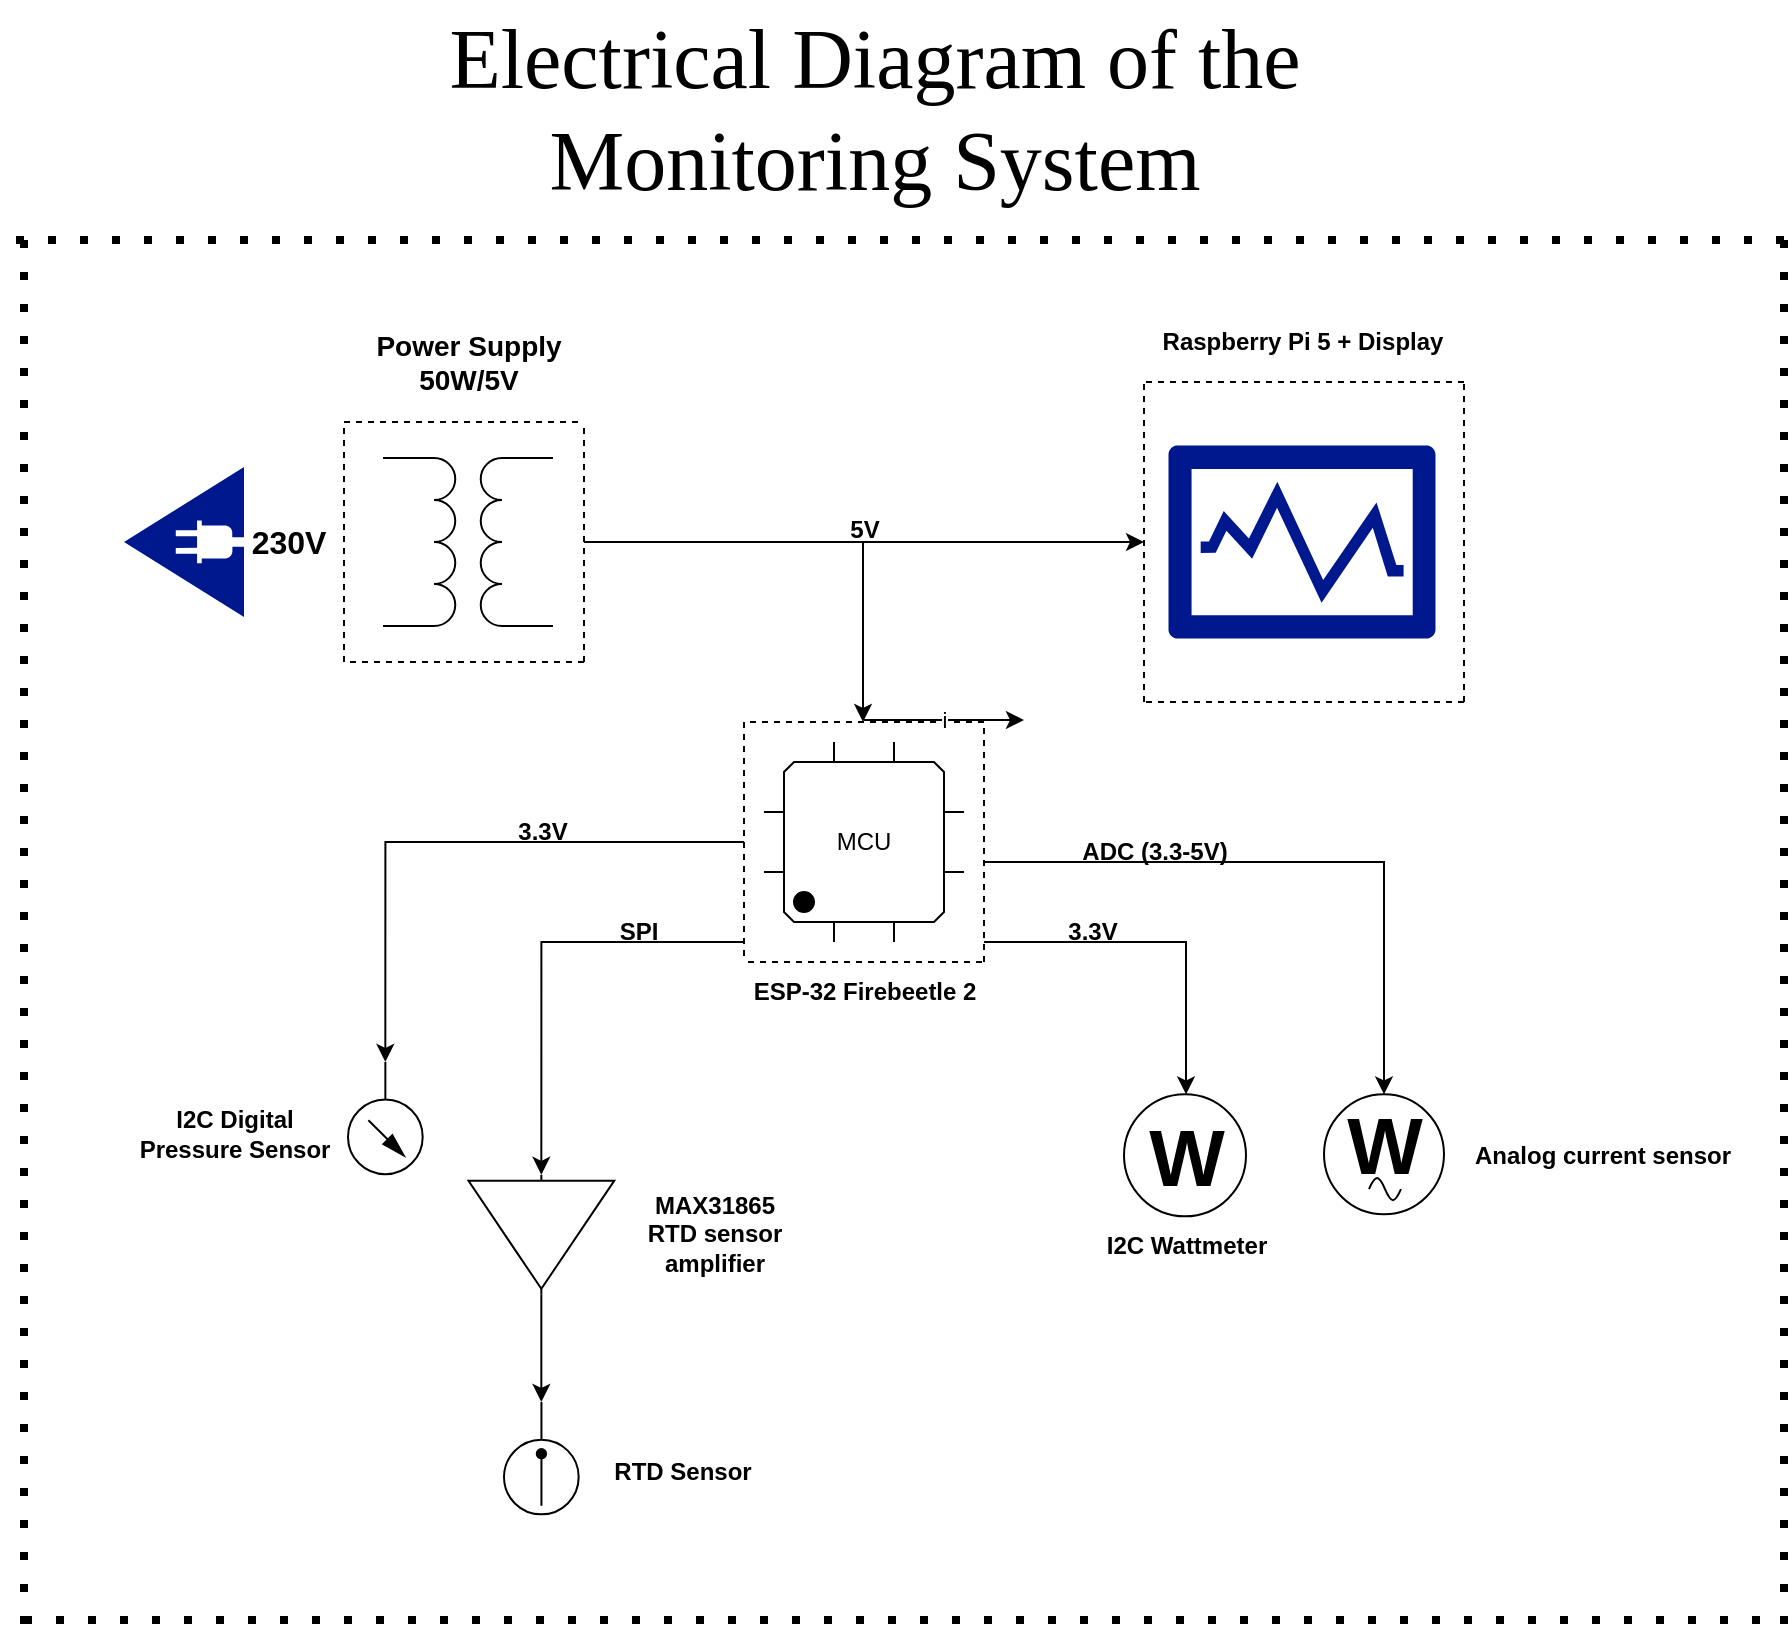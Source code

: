 <mxfile version="26.0.16">
  <diagram name="Page-1" id="jUmx4Mk0zISD2Ex7xzXe">
    <mxGraphModel dx="1434" dy="738" grid="1" gridSize="10" guides="1" tooltips="1" connect="1" arrows="1" fold="1" page="1" pageScale="1" pageWidth="1169" pageHeight="1654" math="0" shadow="0">
      <root>
        <mxCell id="0" />
        <mxCell id="1" parent="0" />
        <mxCell id="RzOlGhgpHy_9QOzsnayQ-21" style="edgeStyle=orthogonalEdgeStyle;rounded=0;orthogonalLoop=1;jettySize=auto;html=1;" edge="1" parent="1">
          <mxGeometry relative="1" as="geometry">
            <mxPoint x="720" y="341" as="targetPoint" />
            <mxPoint x="440" y="341" as="sourcePoint" />
            <Array as="points">
              <mxPoint x="580" y="341" />
              <mxPoint x="580" y="341" />
            </Array>
          </mxGeometry>
        </mxCell>
        <mxCell id="RzOlGhgpHy_9QOzsnayQ-3" value="" style="pointerEvents=1;verticalLabelPosition=bottom;shadow=0;dashed=0;align=center;html=1;verticalAlign=top;shape=mxgraph.electrical.inductors.transformer;direction=north;rotation=-90;" vertex="1" parent="1">
          <mxGeometry x="340" y="298.5" width="84" height="85" as="geometry" />
        </mxCell>
        <mxCell id="RzOlGhgpHy_9QOzsnayQ-7" value="&lt;b&gt;&lt;font style=&quot;font-size: 16px;&quot;&gt;230V&lt;/font&gt;&lt;/b&gt;" style="text;html=1;align=center;verticalAlign=middle;resizable=0;points=[];autosize=1;strokeColor=none;fillColor=none;" vertex="1" parent="1">
          <mxGeometry x="262" y="326" width="60" height="30" as="geometry" />
        </mxCell>
        <mxCell id="RzOlGhgpHy_9QOzsnayQ-16" value="" style="endArrow=none;dashed=1;html=1;rounded=0;" edge="1" parent="1">
          <mxGeometry width="50" height="50" relative="1" as="geometry">
            <mxPoint x="440" y="401" as="sourcePoint" />
            <mxPoint x="440" y="281" as="targetPoint" />
          </mxGeometry>
        </mxCell>
        <mxCell id="RzOlGhgpHy_9QOzsnayQ-17" value="" style="endArrow=none;dashed=1;html=1;rounded=0;" edge="1" parent="1">
          <mxGeometry width="50" height="50" relative="1" as="geometry">
            <mxPoint x="440" y="401" as="sourcePoint" />
            <mxPoint x="320" y="401" as="targetPoint" />
          </mxGeometry>
        </mxCell>
        <mxCell id="RzOlGhgpHy_9QOzsnayQ-18" value="" style="endArrow=none;dashed=1;html=1;rounded=0;" edge="1" parent="1">
          <mxGeometry width="50" height="50" relative="1" as="geometry">
            <mxPoint x="320" y="401" as="sourcePoint" />
            <mxPoint x="320" y="281" as="targetPoint" />
          </mxGeometry>
        </mxCell>
        <mxCell id="RzOlGhgpHy_9QOzsnayQ-19" value="" style="endArrow=none;dashed=1;html=1;rounded=0;" edge="1" parent="1">
          <mxGeometry width="50" height="50" relative="1" as="geometry">
            <mxPoint x="320" y="281" as="sourcePoint" />
            <mxPoint x="440" y="281" as="targetPoint" />
          </mxGeometry>
        </mxCell>
        <mxCell id="RzOlGhgpHy_9QOzsnayQ-20" value="&lt;b&gt;&lt;font style=&quot;font-size: 14px;&quot;&gt;Power Supply&lt;br&gt;50W/5V&lt;/font&gt;&lt;/b&gt;" style="text;html=1;align=center;verticalAlign=middle;resizable=0;points=[];autosize=1;strokeColor=none;fillColor=none;" vertex="1" parent="1">
          <mxGeometry x="322" y="226" width="120" height="50" as="geometry" />
        </mxCell>
        <mxCell id="RzOlGhgpHy_9QOzsnayQ-24" value="" style="endArrow=none;dashed=1;html=1;rounded=0;" edge="1" parent="1">
          <mxGeometry width="50" height="50" relative="1" as="geometry">
            <mxPoint x="720" y="421" as="sourcePoint" />
            <mxPoint x="720" y="261" as="targetPoint" />
          </mxGeometry>
        </mxCell>
        <mxCell id="RzOlGhgpHy_9QOzsnayQ-25" value="" style="endArrow=none;dashed=1;html=1;rounded=0;" edge="1" parent="1">
          <mxGeometry width="50" height="50" relative="1" as="geometry">
            <mxPoint x="880" y="421" as="sourcePoint" />
            <mxPoint x="880" y="261" as="targetPoint" />
          </mxGeometry>
        </mxCell>
        <mxCell id="RzOlGhgpHy_9QOzsnayQ-26" value="" style="endArrow=none;dashed=1;html=1;rounded=0;" edge="1" parent="1">
          <mxGeometry width="50" height="50" relative="1" as="geometry">
            <mxPoint x="880" y="261" as="sourcePoint" />
            <mxPoint x="720" y="261" as="targetPoint" />
          </mxGeometry>
        </mxCell>
        <mxCell id="RzOlGhgpHy_9QOzsnayQ-27" value="" style="endArrow=none;dashed=1;html=1;rounded=0;" edge="1" parent="1">
          <mxGeometry width="50" height="50" relative="1" as="geometry">
            <mxPoint x="880" y="421" as="sourcePoint" />
            <mxPoint x="720" y="421" as="targetPoint" />
          </mxGeometry>
        </mxCell>
        <mxCell id="RzOlGhgpHy_9QOzsnayQ-28" value="Raspberry Pi 5 + Display" style="text;html=1;align=center;verticalAlign=middle;resizable=0;points=[];autosize=1;strokeColor=none;fillColor=none;fontStyle=1" vertex="1" parent="1">
          <mxGeometry x="719" y="226" width="160" height="30" as="geometry" />
        </mxCell>
        <mxCell id="RzOlGhgpHy_9QOzsnayQ-29" value="" style="sketch=0;aspect=fixed;pointerEvents=1;shadow=0;dashed=0;html=1;strokeColor=none;labelPosition=center;verticalLabelPosition=bottom;verticalAlign=top;align=center;fillColor=#00188D;shape=mxgraph.mscae.enterprise.performance_monitor" vertex="1" parent="1">
          <mxGeometry x="732" y="292.76" width="134" height="96.48" as="geometry" />
        </mxCell>
        <mxCell id="RzOlGhgpHy_9QOzsnayQ-30" value="" style="sketch=0;aspect=fixed;pointerEvents=1;shadow=0;dashed=0;html=1;strokeColor=none;labelPosition=center;verticalLabelPosition=bottom;verticalAlign=top;align=center;fillColor=#00188D;shape=mxgraph.mscae.enterprise.plug_and_play;rotation=-180;" vertex="1" parent="1">
          <mxGeometry x="210" y="303.5" width="60" height="75" as="geometry" />
        </mxCell>
        <mxCell id="RzOlGhgpHy_9QOzsnayQ-31" value="MCU" style="shadow=0;dashed=0;align=center;html=1;strokeWidth=1;shape=mxgraph.electrical.logic_gates.qfp_ic;whiteSpace=wrap;labelNames=,,,,,,,,i,j,k,l,m,n,o,p,q,r,s,t,u,v,w,x,y,z,a1,b1,c1,d1,e1,f1,g1,h1,i1,j1,k1,l1,m1,n1;noLabel=0;overflow=visible;movableLabel=0;backgroundOutline=0;metaEdit=0;dropTarget=0;snapToPoint=0;pinSpacing=30;pinLabelType=cust;startPin=sw;pinStyle=line;" vertex="1" parent="1">
          <mxGeometry x="530" y="441" width="100" height="100" as="geometry" />
        </mxCell>
        <mxCell id="RzOlGhgpHy_9QOzsnayQ-32" value="" style="endArrow=none;dashed=1;html=1;rounded=0;" edge="1" parent="1">
          <mxGeometry width="50" height="50" relative="1" as="geometry">
            <mxPoint x="639" y="551" as="sourcePoint" />
            <mxPoint x="520" y="551" as="targetPoint" />
          </mxGeometry>
        </mxCell>
        <mxCell id="RzOlGhgpHy_9QOzsnayQ-33" value="" style="endArrow=none;dashed=1;html=1;rounded=0;" edge="1" parent="1">
          <mxGeometry width="50" height="50" relative="1" as="geometry">
            <mxPoint x="520" y="431" as="sourcePoint" />
            <mxPoint x="520" y="551" as="targetPoint" />
          </mxGeometry>
        </mxCell>
        <mxCell id="RzOlGhgpHy_9QOzsnayQ-34" value="" style="endArrow=none;dashed=1;html=1;rounded=0;" edge="1" parent="1">
          <mxGeometry width="50" height="50" relative="1" as="geometry">
            <mxPoint x="640" y="551" as="sourcePoint" />
            <mxPoint x="640" y="431" as="targetPoint" />
          </mxGeometry>
        </mxCell>
        <mxCell id="RzOlGhgpHy_9QOzsnayQ-35" value="" style="endArrow=none;dashed=1;html=1;rounded=0;" edge="1" parent="1">
          <mxGeometry width="50" height="50" relative="1" as="geometry">
            <mxPoint x="640" y="431" as="sourcePoint" />
            <mxPoint x="520" y="431" as="targetPoint" />
          </mxGeometry>
        </mxCell>
        <mxCell id="RzOlGhgpHy_9QOzsnayQ-41" style="edgeStyle=orthogonalEdgeStyle;rounded=0;orthogonalLoop=1;jettySize=auto;html=1;" edge="1" parent="1">
          <mxGeometry relative="1" as="geometry">
            <mxPoint x="579.5" y="431" as="targetPoint" />
            <mxPoint x="579.5" y="341" as="sourcePoint" />
            <Array as="points">
              <mxPoint x="579.5" y="411" />
            </Array>
          </mxGeometry>
        </mxCell>
        <mxCell id="RzOlGhgpHy_9QOzsnayQ-42" value="ESP-32 Firebeetle 2" style="text;html=1;align=center;verticalAlign=middle;resizable=0;points=[];autosize=1;strokeColor=none;fillColor=none;fontStyle=1" vertex="1" parent="1">
          <mxGeometry x="515" y="551" width="130" height="30" as="geometry" />
        </mxCell>
        <mxCell id="RzOlGhgpHy_9QOzsnayQ-43" value="" style="verticalLabelPosition=bottom;aspect=fixed;html=1;verticalAlign=top;fillColor=strokeColor;align=center;outlineConnect=0;shape=mxgraph.fluid_power.x11850;points=[[0.5,1,0]];rotation=-180;" vertex="1" parent="1">
          <mxGeometry x="400" y="771" width="37.34" height="56.18" as="geometry" />
        </mxCell>
        <mxCell id="RzOlGhgpHy_9QOzsnayQ-44" value="" style="verticalLabelPosition=bottom;aspect=fixed;html=1;verticalAlign=top;fillColor=strokeColor;align=center;outlineConnect=0;shape=mxgraph.fluid_power.x11820;points=[[0.5,1,0]];rotation=-180;" vertex="1" parent="1">
          <mxGeometry x="322" y="601" width="37.34" height="56.1" as="geometry" />
        </mxCell>
        <mxCell id="RzOlGhgpHy_9QOzsnayQ-45" style="edgeStyle=orthogonalEdgeStyle;rounded=0;orthogonalLoop=1;jettySize=auto;html=1;entryX=0.5;entryY=1;entryDx=0;entryDy=0;entryPerimeter=0;" edge="1" parent="1" target="RzOlGhgpHy_9QOzsnayQ-44">
          <mxGeometry relative="1" as="geometry">
            <mxPoint x="520" y="491" as="sourcePoint" />
            <Array as="points">
              <mxPoint x="341" y="491" />
            </Array>
          </mxGeometry>
        </mxCell>
        <mxCell id="RzOlGhgpHy_9QOzsnayQ-47" style="edgeStyle=orthogonalEdgeStyle;rounded=0;orthogonalLoop=1;jettySize=auto;html=1;entryX=0;entryY=0.5;entryDx=0;entryDy=0;entryPerimeter=0;" edge="1" parent="1" target="RzOlGhgpHy_9QOzsnayQ-70">
          <mxGeometry relative="1" as="geometry">
            <mxPoint x="520" y="541" as="sourcePoint" />
            <mxPoint x="419" y="631" as="targetPoint" />
            <Array as="points">
              <mxPoint x="419" y="541" />
            </Array>
          </mxGeometry>
        </mxCell>
        <mxCell id="RzOlGhgpHy_9QOzsnayQ-48" value="I2C Digital&lt;br&gt;Pressure Sensor" style="text;html=1;align=center;verticalAlign=middle;resizable=0;points=[];autosize=1;strokeColor=none;fillColor=none;fontStyle=1" vertex="1" parent="1">
          <mxGeometry x="210" y="617.18" width="110" height="40" as="geometry" />
        </mxCell>
        <mxCell id="RzOlGhgpHy_9QOzsnayQ-49" value="3.3V" style="text;html=1;align=center;verticalAlign=middle;resizable=0;points=[];autosize=1;strokeColor=none;fillColor=none;fontStyle=1" vertex="1" parent="1">
          <mxGeometry x="393.67" y="471" width="50" height="30" as="geometry" />
        </mxCell>
        <mxCell id="RzOlGhgpHy_9QOzsnayQ-50" value="RTD Sensor" style="text;html=1;align=center;verticalAlign=middle;resizable=0;points=[];autosize=1;strokeColor=none;fillColor=none;fontStyle=1" vertex="1" parent="1">
          <mxGeometry x="443.67" y="791" width="90" height="30" as="geometry" />
        </mxCell>
        <mxCell id="RzOlGhgpHy_9QOzsnayQ-51" value="W" style="verticalLabelPosition=middle;shadow=0;dashed=0;align=center;html=1;verticalAlign=middle;strokeWidth=1;shape=ellipse;aspect=fixed;fontSize=40;fontStyle=1" vertex="1" parent="1">
          <mxGeometry x="710" y="617.18" width="61" height="61" as="geometry" />
        </mxCell>
        <mxCell id="RzOlGhgpHy_9QOzsnayQ-53" style="edgeStyle=orthogonalEdgeStyle;rounded=0;orthogonalLoop=1;jettySize=auto;html=1;entryX=0.5;entryY=0;entryDx=0;entryDy=0;" edge="1" parent="1" target="RzOlGhgpHy_9QOzsnayQ-51">
          <mxGeometry relative="1" as="geometry">
            <mxPoint x="640" y="541" as="sourcePoint" />
            <mxPoint x="741" y="571" as="targetPoint" />
            <Array as="points">
              <mxPoint x="741" y="541" />
              <mxPoint x="741" y="617" />
            </Array>
          </mxGeometry>
        </mxCell>
        <mxCell id="RzOlGhgpHy_9QOzsnayQ-55" value="&lt;b&gt;I2C Wattmeter&lt;/b&gt;" style="text;html=1;align=center;verticalAlign=middle;resizable=0;points=[];autosize=1;strokeColor=none;fillColor=none;" vertex="1" parent="1">
          <mxGeometry x="690.5" y="678.18" width="100" height="30" as="geometry" />
        </mxCell>
        <mxCell id="RzOlGhgpHy_9QOzsnayQ-58" value="" style="ellipse;whiteSpace=wrap;html=1;aspect=fixed;" vertex="1" parent="1">
          <mxGeometry x="810.0" y="617.18" width="60" height="60" as="geometry" />
        </mxCell>
        <mxCell id="RzOlGhgpHy_9QOzsnayQ-57" value="" style="pointerEvents=1;verticalLabelPosition=bottom;shadow=0;dashed=0;align=center;html=1;verticalAlign=top;shape=mxgraph.electrical.waveforms.sine_wave;" vertex="1" parent="1">
          <mxGeometry x="832.5" y="657.18" width="16" height="14.77" as="geometry" />
        </mxCell>
        <mxCell id="RzOlGhgpHy_9QOzsnayQ-61" value="W" style="text;html=1;align=center;verticalAlign=middle;resizable=0;points=[];autosize=1;strokeColor=none;fillColor=none;fontStyle=1;fontSize=40;" vertex="1" parent="1">
          <mxGeometry x="810" y="611.95" width="60" height="60" as="geometry" />
        </mxCell>
        <mxCell id="RzOlGhgpHy_9QOzsnayQ-62" value="Analog current sensor" style="text;html=1;align=center;verticalAlign=middle;resizable=0;points=[];autosize=1;strokeColor=none;fillColor=none;fontStyle=1" vertex="1" parent="1">
          <mxGeometry x="879" y="632.68" width="140" height="30" as="geometry" />
        </mxCell>
        <mxCell id="RzOlGhgpHy_9QOzsnayQ-67" style="edgeStyle=orthogonalEdgeStyle;rounded=0;orthogonalLoop=1;jettySize=auto;html=1;" edge="1" parent="1">
          <mxGeometry relative="1" as="geometry">
            <mxPoint x="640" y="501" as="sourcePoint" />
            <mxPoint x="840" y="617.18" as="targetPoint" />
            <Array as="points">
              <mxPoint x="740" y="501" />
              <mxPoint x="840" y="501" />
            </Array>
          </mxGeometry>
        </mxCell>
        <mxCell id="RzOlGhgpHy_9QOzsnayQ-68" value="ADC (3.3-5V)" style="text;html=1;align=center;verticalAlign=middle;resizable=0;points=[];autosize=1;strokeColor=none;fillColor=none;fontStyle=1" vertex="1" parent="1">
          <mxGeometry x="675" y="481" width="100" height="30" as="geometry" />
        </mxCell>
        <mxCell id="RzOlGhgpHy_9QOzsnayQ-69" value="SPI" style="text;html=1;align=center;verticalAlign=middle;resizable=0;points=[];autosize=1;strokeColor=none;fillColor=none;fontStyle=1" vertex="1" parent="1">
          <mxGeometry x="447" y="521" width="40" height="30" as="geometry" />
        </mxCell>
        <mxCell id="RzOlGhgpHy_9QOzsnayQ-70" value="" style="verticalLabelPosition=bottom;shadow=0;dashed=0;align=center;html=1;verticalAlign=top;shape=mxgraph.electrical.abstract.amplifier;rotation=90;" vertex="1" parent="1">
          <mxGeometry x="388.67" y="651" width="60" height="72.82" as="geometry" />
        </mxCell>
        <mxCell id="RzOlGhgpHy_9QOzsnayQ-72" value="MAX31865&lt;br&gt;RTD sensor&lt;br&gt;amplifier" style="text;html=1;align=center;verticalAlign=middle;resizable=0;points=[];autosize=1;strokeColor=none;fillColor=none;fontStyle=1" vertex="1" parent="1">
          <mxGeometry x="460" y="657.41" width="90" height="60" as="geometry" />
        </mxCell>
        <mxCell id="RzOlGhgpHy_9QOzsnayQ-73" style="edgeStyle=orthogonalEdgeStyle;rounded=0;orthogonalLoop=1;jettySize=auto;html=1;entryX=0.5;entryY=1;entryDx=0;entryDy=0;entryPerimeter=0;" edge="1" parent="1" source="RzOlGhgpHy_9QOzsnayQ-70" target="RzOlGhgpHy_9QOzsnayQ-43">
          <mxGeometry relative="1" as="geometry" />
        </mxCell>
        <mxCell id="RzOlGhgpHy_9QOzsnayQ-74" value="3.3V" style="text;html=1;align=center;verticalAlign=middle;resizable=0;points=[];autosize=1;strokeColor=none;fillColor=none;fontStyle=1" vertex="1" parent="1">
          <mxGeometry x="669" y="521" width="50" height="30" as="geometry" />
        </mxCell>
        <mxCell id="RzOlGhgpHy_9QOzsnayQ-81" value="" style="endArrow=none;dashed=1;html=1;dashPattern=1 3;strokeWidth=4;rounded=0;fontSize=12;" edge="1" parent="1">
          <mxGeometry width="50" height="50" relative="1" as="geometry">
            <mxPoint x="160" y="880" as="sourcePoint" />
            <mxPoint x="1040" y="880" as="targetPoint" />
          </mxGeometry>
        </mxCell>
        <mxCell id="RzOlGhgpHy_9QOzsnayQ-82" value="" style="endArrow=none;dashed=1;html=1;dashPattern=1 3;strokeWidth=4;rounded=0;fontSize=12;jumpSize=6;" edge="1" parent="1">
          <mxGeometry width="50" height="50" relative="1" as="geometry">
            <mxPoint x="1040" y="882" as="sourcePoint" />
            <mxPoint x="1040" y="188" as="targetPoint" />
          </mxGeometry>
        </mxCell>
        <mxCell id="RzOlGhgpHy_9QOzsnayQ-84" value="" style="endArrow=none;dashed=1;html=1;dashPattern=1 3;strokeWidth=4;rounded=0;fontSize=12;jumpSize=6;" edge="1" parent="1">
          <mxGeometry width="50" height="50" relative="1" as="geometry">
            <mxPoint x="160" y="882" as="sourcePoint" />
            <mxPoint x="160" y="189" as="targetPoint" />
          </mxGeometry>
        </mxCell>
        <mxCell id="RzOlGhgpHy_9QOzsnayQ-85" value="" style="endArrow=none;dashed=1;html=1;dashPattern=1 3;strokeWidth=4;rounded=0;fontSize=12;jumpSize=6;" edge="1" parent="1">
          <mxGeometry width="50" height="50" relative="1" as="geometry">
            <mxPoint x="1040" y="190" as="sourcePoint" />
            <mxPoint x="150" y="190" as="targetPoint" />
          </mxGeometry>
        </mxCell>
        <mxCell id="RzOlGhgpHy_9QOzsnayQ-86" value="Electrical Diagram of the&lt;br&gt;Monitoring System" style="text;html=1;align=center;verticalAlign=middle;resizable=0;points=[];autosize=1;strokeColor=none;fillColor=none;fontSize=42;fontFamily=Times New Roman;" vertex="1" parent="1">
          <mxGeometry x="360" y="70" width="450" height="110" as="geometry" />
        </mxCell>
        <mxCell id="RzOlGhgpHy_9QOzsnayQ-89" value="5V" style="text;html=1;align=center;verticalAlign=middle;resizable=0;points=[];autosize=1;strokeColor=none;fillColor=none;fontStyle=1" vertex="1" parent="1">
          <mxGeometry x="560" y="320" width="40" height="30" as="geometry" />
        </mxCell>
        <mxCell id="RzOlGhgpHy_9QOzsnayQ-90" value="i" style="edgeStyle=none;orthogonalLoop=1;jettySize=auto;html=1;rounded=0;" edge="1" parent="1">
          <mxGeometry width="80" relative="1" as="geometry">
            <mxPoint x="580" y="430" as="sourcePoint" />
            <mxPoint x="660" y="430" as="targetPoint" />
            <Array as="points" />
          </mxGeometry>
        </mxCell>
      </root>
    </mxGraphModel>
  </diagram>
</mxfile>
